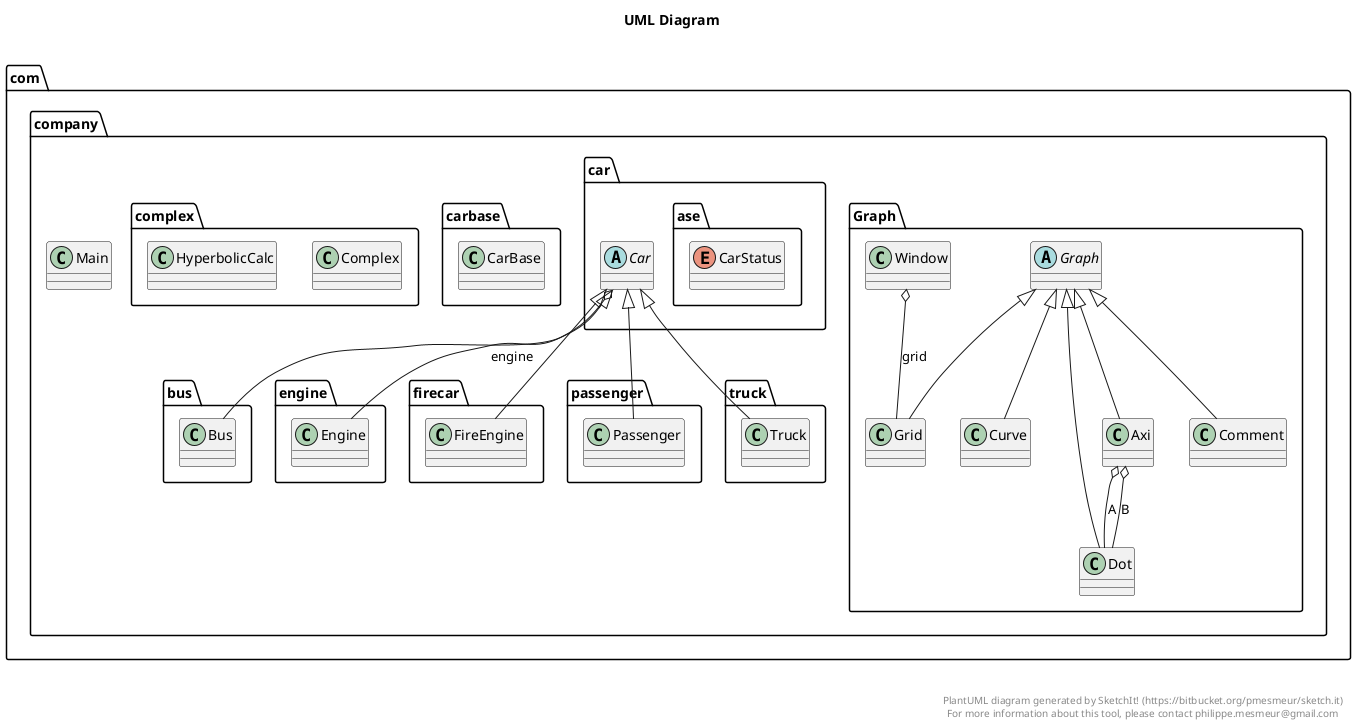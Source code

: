 @startuml

title UML Diagram\n

  namespace com.company {
    namespace Graph {
      class com.company.Graph.Axi {
      }
    }
  }
  

  namespace com.company {
    namespace Graph {
      class com.company.Graph.Comment {
      }
    }
  }
  

  namespace com.company {
    namespace Graph {
      class com.company.Graph.Curve {
      }
    }
  }
  

  namespace com.company {
    namespace Graph {
      class com.company.Graph.Dot {
      }
    }
  }
  

  namespace com.company {
    namespace Graph {
      abstract class com.company.Graph.Graph {
      }
    }
  }
  

  namespace com.company {
    namespace Graph {
      class com.company.Graph.Grid {
      }
    }
  }
  

  namespace com.company {
    namespace Graph {
      class com.company.Graph.Window {
      }
    }
  }
  

  namespace com.company {
    class com.company.Main {
    }
  }
  

  namespace com.company {
    namespace bus {
      class com.company.bus.Bus {
      }
    }
  }
  

  namespace com.company {
    namespace car {
      abstract class com.company.car.Car {
      }
    }
  }
  

  namespace com.company {
    namespace car {
      namespace ase {
        class com.company.carbase.CarBase {
        }
      }
    }
  }
  

  namespace com.company {
    namespace car {
      namespace ase {
        enum CarStatus {
        }
      }
    }
  }
  

  namespace com.company {
    namespace complex {
      class com.company.complex.Complex {
      }
    }
  }
  

  namespace com.company {
    namespace complex {
      class com.company.complex.HyperbolicCalc {
      }
    }
  }
  

  namespace com.company {
    namespace engine {
      class com.company.engine.Engine {
      }
    }
  }
  

  namespace com.company {
    namespace firecar {
      class com.company.firecar.FireEngine {
      }
    }
  }
  

  namespace com.company {
    namespace passenger {
      class com.company.passenger.Passenger {
      }
    }
  }
  

  namespace com.company {
    namespace truck {
      class com.company.truck.Truck {
      }
    }
  }
  

  com.company.Graph.Axi -up-|> com.company.Graph.Graph
  com.company.Graph.Axi o-- com.company.Graph.Dot : A
  com.company.Graph.Axi o-- com.company.Graph.Dot : B
  com.company.Graph.Comment -up-|> com.company.Graph.Graph
  com.company.Graph.Curve -up-|> com.company.Graph.Graph
  com.company.Graph.Dot -up-|> com.company.Graph.Graph
  com.company.Graph.Grid -up-|> com.company.Graph.Graph
  com.company.Graph.Window o-- com.company.Graph.Grid : grid
  com.company.bus.Bus -up-|> com.company.car.Car
  com.company.car.Car o-- com.company.car.Car.ColorsCar : color
  com.company.car.Car o-- com.company.engine.Engine : engine
  com.company.firecar.FireEngine -up-|> com.company.car.Car
  com.company.passenger.Passenger -up-|> com.company.car.Car
  com.company.truck.Truck -up-|> com.company.car.Car


right footer


PlantUML diagram generated by SketchIt! (https://bitbucket.org/pmesmeur/sketch.it)
For more information about this tool, please contact philippe.mesmeur@gmail.com
endfooter

@enduml
